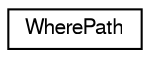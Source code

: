 digraph "Graphical Class Hierarchy"
{
  edge [fontname="FreeSans",fontsize="10",labelfontname="FreeSans",labelfontsize="10"];
  node [fontname="FreeSans",fontsize="10",shape=record];
  rankdir="LR";
  Node0 [label="WherePath",height=0.2,width=0.4,color="black", fillcolor="white", style="filled",URL="$structWherePath.html"];
}
